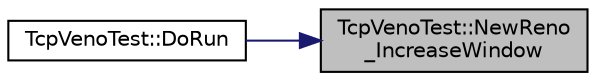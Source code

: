 digraph "TcpVenoTest::NewReno_IncreaseWindow"
{
 // LATEX_PDF_SIZE
  edge [fontname="Helvetica",fontsize="10",labelfontname="Helvetica",labelfontsize="10"];
  node [fontname="Helvetica",fontsize="10",shape=record];
  rankdir="RL";
  Node1 [label="TcpVenoTest::NewReno\l_IncreaseWindow",height=0.2,width=0.4,color="black", fillcolor="grey75", style="filled", fontcolor="black",tooltip="Mimics the NewReno IncreaseWindow algorithm."];
  Node1 -> Node2 [dir="back",color="midnightblue",fontsize="10",style="solid",fontname="Helvetica"];
  Node2 [label="TcpVenoTest::DoRun",height=0.2,width=0.4,color="black", fillcolor="white", style="filled",URL="$class_tcp_veno_test.html#ac9a8c938515295419b597b999c724100",tooltip="Implementation to actually run this TestCase."];
}
